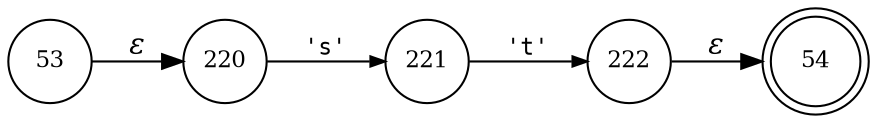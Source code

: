 digraph ATN {
rankdir=LR;
s54[fontsize=11, label="54", shape=doublecircle, fixedsize=true, width=.6];
s53[fontsize=11,label="53", shape=circle, fixedsize=true, width=.55, peripheries=1];
s220[fontsize=11,label="220", shape=circle, fixedsize=true, width=.55, peripheries=1];
s221[fontsize=11,label="221", shape=circle, fixedsize=true, width=.55, peripheries=1];
s222[fontsize=11,label="222", shape=circle, fixedsize=true, width=.55, peripheries=1];
s53 -> s220 [fontname="Times-Italic", label="&epsilon;"];
s220 -> s221 [fontsize=11, fontname="Courier", arrowsize=.7, label = "'s'", arrowhead = normal];
s221 -> s222 [fontsize=11, fontname="Courier", arrowsize=.7, label = "'t'", arrowhead = normal];
s222 -> s54 [fontname="Times-Italic", label="&epsilon;"];
}